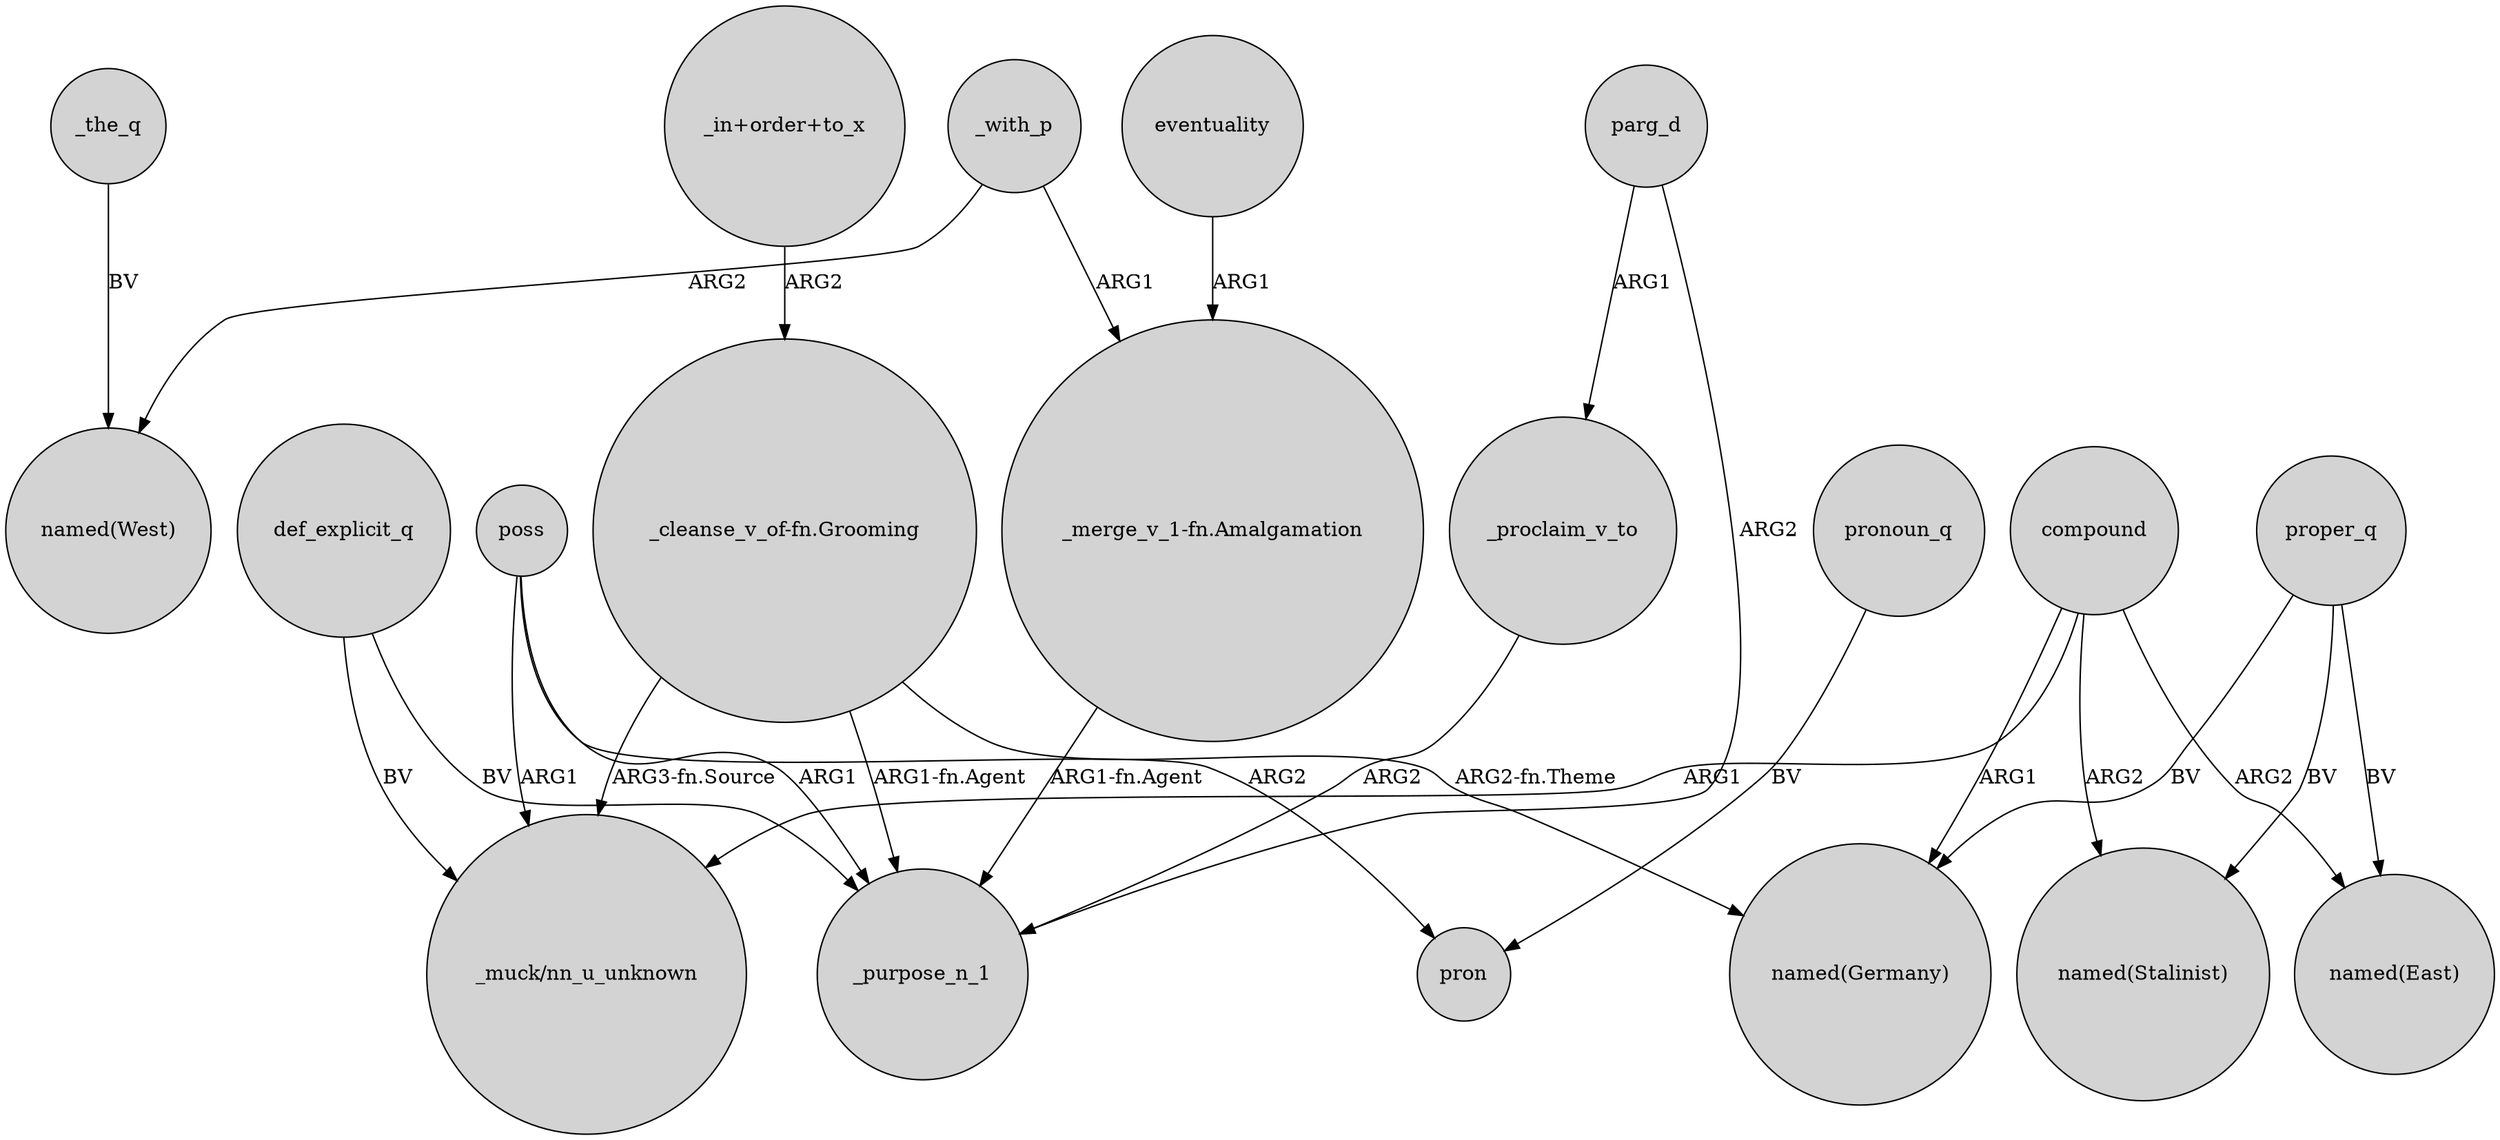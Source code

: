 digraph {
	node [shape=circle style=filled]
	"_merge_v_1-fn.Amalgamation" -> _purpose_n_1 [label="ARG1-fn.Agent"]
	proper_q -> "named(Germany)" [label=BV]
	poss -> pron [label=ARG2]
	_with_p -> "_merge_v_1-fn.Amalgamation" [label=ARG1]
	poss -> "_muck/nn_u_unknown" [label=ARG1]
	proper_q -> "named(Stalinist)" [label=BV]
	def_explicit_q -> _purpose_n_1 [label=BV]
	poss -> _purpose_n_1 [label=ARG1]
	eventuality -> "_merge_v_1-fn.Amalgamation" [label=ARG1]
	"_cleanse_v_of-fn.Grooming" -> _purpose_n_1 [label="ARG1-fn.Agent"]
	pronoun_q -> pron [label=BV]
	_with_p -> "named(West)" [label=ARG2]
	compound -> "named(Germany)" [label=ARG1]
	"_in+order+to_x" -> "_cleanse_v_of-fn.Grooming" [label=ARG2]
	parg_d -> _purpose_n_1 [label=ARG2]
	"_cleanse_v_of-fn.Grooming" -> "_muck/nn_u_unknown" [label="ARG3-fn.Source"]
	compound -> "_muck/nn_u_unknown" [label=ARG1]
	def_explicit_q -> "_muck/nn_u_unknown" [label=BV]
	_the_q -> "named(West)" [label=BV]
	"_cleanse_v_of-fn.Grooming" -> "named(Germany)" [label="ARG2-fn.Theme"]
	compound -> "named(Stalinist)" [label=ARG2]
	proper_q -> "named(East)" [label=BV]
	_proclaim_v_to -> _purpose_n_1 [label=ARG2]
	compound -> "named(East)" [label=ARG2]
	parg_d -> _proclaim_v_to [label=ARG1]
}
